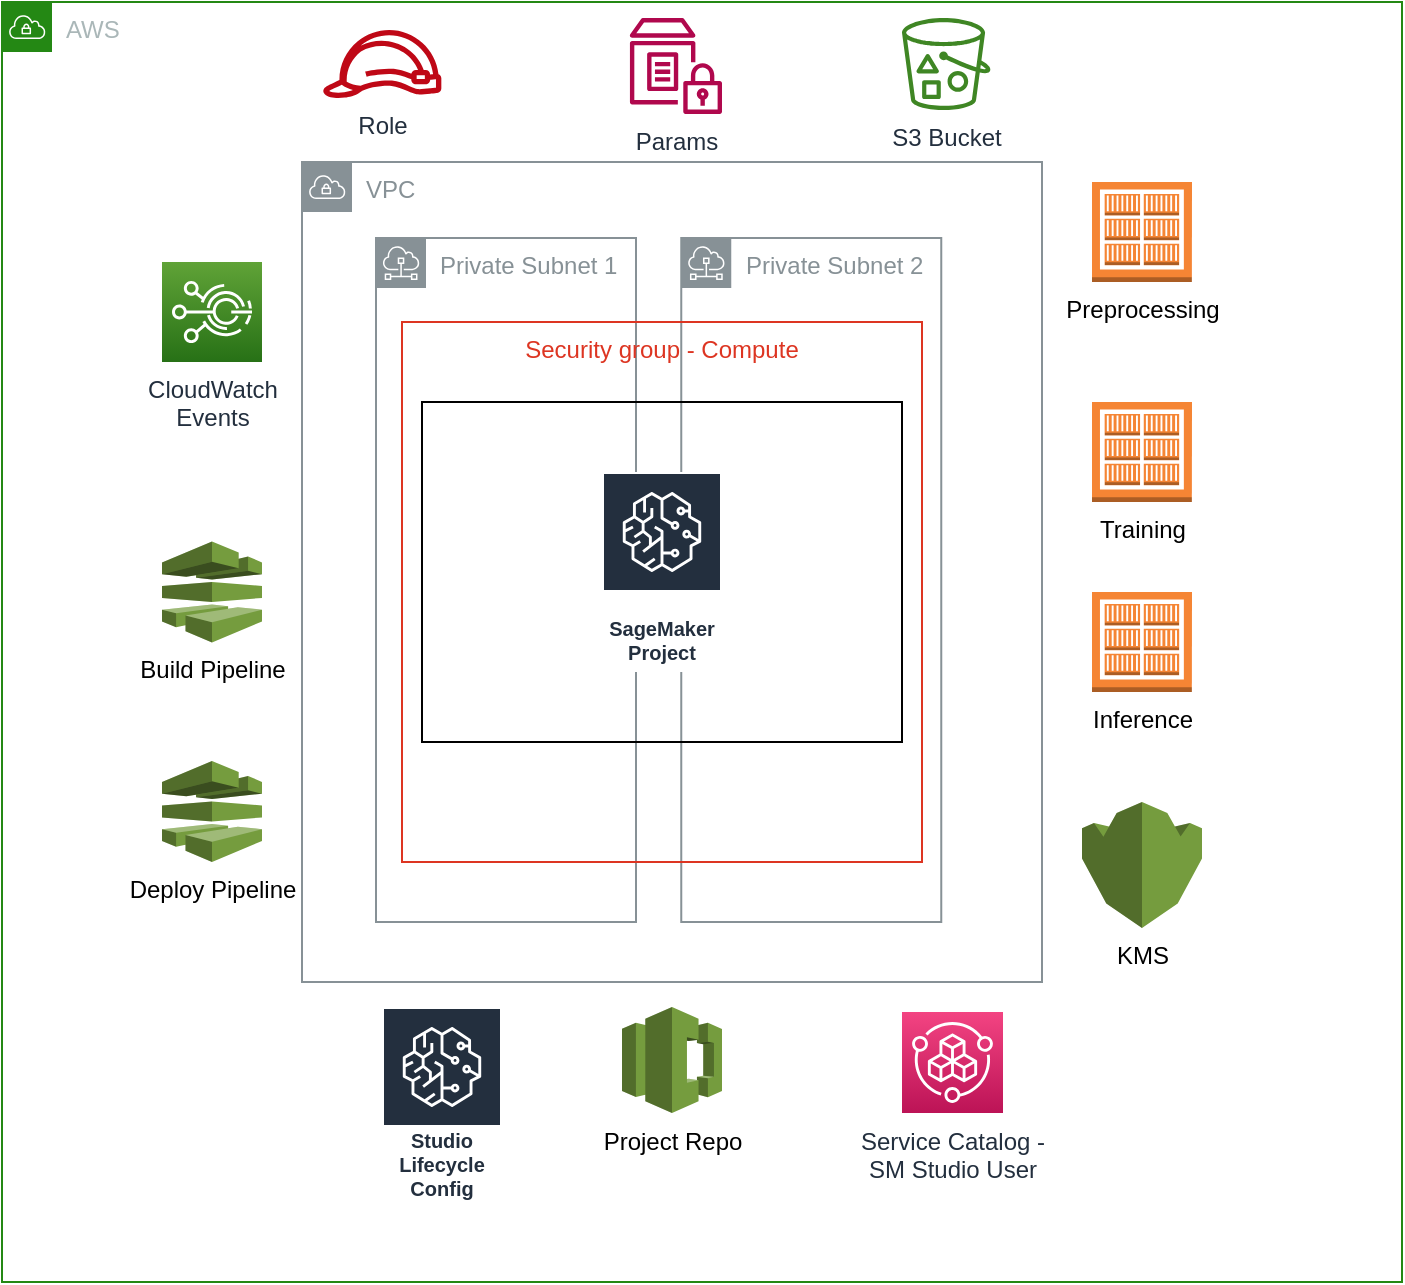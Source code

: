 <mxfile version="18.1.2" type="device"><diagram id="84pGDTa5IfHcKVX1Vs0G" name="Page-1"><mxGraphModel dx="1426" dy="794" grid="1" gridSize="10" guides="1" tooltips="1" connect="1" arrows="1" fold="1" page="1" pageScale="1" pageWidth="850" pageHeight="1100" math="0" shadow="0"><root><mxCell id="0"/><mxCell id="1" parent="0"/><mxCell id="NOCUlzXu_XHwneZKUxo2-30" value="Private Subnet 1" style="sketch=0;outlineConnect=0;gradientColor=none;html=1;whiteSpace=wrap;fontSize=12;fontStyle=0;shape=mxgraph.aws4.group;grIcon=mxgraph.aws4.group_subnet;strokeColor=#879196;fillColor=none;verticalAlign=top;align=left;spacingLeft=30;fontColor=#879196;dashed=0;" parent="1" vertex="1"><mxGeometry x="377" y="308" width="130" height="342" as="geometry"/></mxCell><mxCell id="NOCUlzXu_XHwneZKUxo2-31" value="Private Subnet 2" style="sketch=0;outlineConnect=0;gradientColor=none;html=1;whiteSpace=wrap;fontSize=12;fontStyle=0;shape=mxgraph.aws4.group;grIcon=mxgraph.aws4.group_subnet;strokeColor=#879196;fillColor=none;verticalAlign=top;align=left;spacingLeft=30;fontColor=#879196;dashed=0;" parent="1" vertex="1"><mxGeometry x="529.63" y="308" width="130" height="342" as="geometry"/></mxCell><mxCell id="NOCUlzXu_XHwneZKUxo2-1" value="VPC" style="sketch=0;outlineConnect=0;gradientColor=none;html=1;whiteSpace=wrap;fontSize=12;fontStyle=0;shape=mxgraph.aws4.group;grIcon=mxgraph.aws4.group_vpc;strokeColor=#879196;fillColor=none;verticalAlign=top;align=left;spacingLeft=30;fontColor=#879196;dashed=0;" parent="1" vertex="1"><mxGeometry x="340" y="270" width="370" height="410" as="geometry"/></mxCell><mxCell id="NOCUlzXu_XHwneZKUxo2-38" value="AWS" style="points=[[0,0],[0.25,0],[0.5,0],[0.75,0],[1,0],[1,0.25],[1,0.5],[1,0.75],[1,1],[0.75,1],[0.5,1],[0.25,1],[0,1],[0,0.75],[0,0.5],[0,0.25]];outlineConnect=0;gradientColor=none;html=1;whiteSpace=wrap;fontSize=12;fontStyle=0;container=1;pointerEvents=0;collapsible=0;recursiveResize=0;shape=mxgraph.aws4.group;grIcon=mxgraph.aws4.group_vpc;strokeColor=#248814;fillColor=none;verticalAlign=top;align=left;spacingLeft=30;fontColor=#AAB7B8;dashed=0;" parent="1" vertex="1"><mxGeometry x="190" y="190" width="700" height="640" as="geometry"/></mxCell><mxCell id="NOCUlzXu_XHwneZKUxo2-50" value="" style="rounded=0;whiteSpace=wrap;html=1;fillColor=none;" parent="NOCUlzXu_XHwneZKUxo2-38" vertex="1"><mxGeometry x="210" y="200" width="240" height="170" as="geometry"/></mxCell><mxCell id="NOCUlzXu_XHwneZKUxo2-45" value="Security group - Compute" style="fillColor=none;strokeColor=#DD3522;verticalAlign=top;fontStyle=0;fontColor=#DD3522;" parent="NOCUlzXu_XHwneZKUxo2-38" vertex="1"><mxGeometry x="200" y="160" width="260" height="270" as="geometry"/></mxCell><mxCell id="NOCUlzXu_XHwneZKUxo2-48" value="SageMaker&lt;br&gt;Project" style="sketch=0;outlineConnect=0;fontColor=#232F3E;gradientColor=none;strokeColor=#ffffff;fillColor=#232F3E;dashed=0;verticalLabelPosition=middle;verticalAlign=bottom;align=center;html=1;whiteSpace=wrap;fontSize=10;fontStyle=1;spacing=3;shape=mxgraph.aws4.productIcon;prIcon=mxgraph.aws4.sagemaker;" parent="NOCUlzXu_XHwneZKUxo2-38" vertex="1"><mxGeometry x="300" y="235" width="60" height="100" as="geometry"/></mxCell><mxCell id="VCbcamqPGifBVtZZfHtI-1" value="Role" style="sketch=0;outlineConnect=0;fontColor=#232F3E;gradientColor=none;fillColor=#BF0816;strokeColor=none;dashed=0;verticalLabelPosition=bottom;verticalAlign=top;align=center;html=1;fontSize=12;fontStyle=0;aspect=fixed;pointerEvents=1;shape=mxgraph.aws4.role;" vertex="1" parent="NOCUlzXu_XHwneZKUxo2-38"><mxGeometry x="160" y="14" width="60.27" height="34" as="geometry"/></mxCell><mxCell id="VCbcamqPGifBVtZZfHtI-2" value="S3 Bucket" style="sketch=0;outlineConnect=0;fontColor=#232F3E;gradientColor=none;fillColor=#3F8624;strokeColor=none;dashed=0;verticalLabelPosition=bottom;verticalAlign=top;align=center;html=1;fontSize=12;fontStyle=0;aspect=fixed;pointerEvents=1;shape=mxgraph.aws4.bucket_with_objects;" vertex="1" parent="NOCUlzXu_XHwneZKUxo2-38"><mxGeometry x="450" y="8" width="44.23" height="46" as="geometry"/></mxCell><mxCell id="VCbcamqPGifBVtZZfHtI-7" value="Preprocessing" style="outlineConnect=0;dashed=0;verticalLabelPosition=bottom;verticalAlign=top;align=center;html=1;shape=mxgraph.aws3.ecr_registry;fillColor=#F58534;gradientColor=none;" vertex="1" parent="NOCUlzXu_XHwneZKUxo2-38"><mxGeometry x="545" y="90" width="50" height="50" as="geometry"/></mxCell><mxCell id="VCbcamqPGifBVtZZfHtI-6" value="Training" style="outlineConnect=0;dashed=0;verticalLabelPosition=bottom;verticalAlign=top;align=center;html=1;shape=mxgraph.aws3.ecr_registry;fillColor=#F58534;gradientColor=none;" vertex="1" parent="NOCUlzXu_XHwneZKUxo2-38"><mxGeometry x="545" y="200" width="50" height="50" as="geometry"/></mxCell><mxCell id="VCbcamqPGifBVtZZfHtI-5" value="Inference" style="outlineConnect=0;dashed=0;verticalLabelPosition=bottom;verticalAlign=top;align=center;html=1;shape=mxgraph.aws3.ecr_registry;fillColor=#F58534;gradientColor=none;" vertex="1" parent="NOCUlzXu_XHwneZKUxo2-38"><mxGeometry x="545" y="295" width="50" height="50" as="geometry"/></mxCell><mxCell id="VCbcamqPGifBVtZZfHtI-3" value="KMS" style="outlineConnect=0;dashed=0;verticalLabelPosition=bottom;verticalAlign=top;align=center;html=1;shape=mxgraph.aws3.kms;fillColor=#759C3E;gradientColor=none;" vertex="1" parent="NOCUlzXu_XHwneZKUxo2-38"><mxGeometry x="540" y="400" width="60" height="63" as="geometry"/></mxCell><mxCell id="VCbcamqPGifBVtZZfHtI-4" value="Params" style="sketch=0;outlineConnect=0;fontColor=#232F3E;gradientColor=none;fillColor=#B0084D;strokeColor=none;dashed=0;verticalLabelPosition=bottom;verticalAlign=top;align=center;html=1;fontSize=12;fontStyle=0;aspect=fixed;pointerEvents=1;shape=mxgraph.aws4.parameter_store;" vertex="1" parent="NOCUlzXu_XHwneZKUxo2-38"><mxGeometry x="313.85" y="8" width="46.15" height="48" as="geometry"/></mxCell><mxCell id="VCbcamqPGifBVtZZfHtI-12" value="Project Repo" style="outlineConnect=0;dashed=0;verticalLabelPosition=bottom;verticalAlign=top;align=center;html=1;shape=mxgraph.aws3.codecommit;fillColor=#759C3E;gradientColor=none;" vertex="1" parent="NOCUlzXu_XHwneZKUxo2-38"><mxGeometry x="310" y="502.5" width="50" height="53" as="geometry"/></mxCell><mxCell id="VCbcamqPGifBVtZZfHtI-13" value="Service Catalog -&lt;br&gt;SM Studio User" style="sketch=0;points=[[0,0,0],[0.25,0,0],[0.5,0,0],[0.75,0,0],[1,0,0],[0,1,0],[0.25,1,0],[0.5,1,0],[0.75,1,0],[1,1,0],[0,0.25,0],[0,0.5,0],[0,0.75,0],[1,0.25,0],[1,0.5,0],[1,0.75,0]];points=[[0,0,0],[0.25,0,0],[0.5,0,0],[0.75,0,0],[1,0,0],[0,1,0],[0.25,1,0],[0.5,1,0],[0.75,1,0],[1,1,0],[0,0.25,0],[0,0.5,0],[0,0.75,0],[1,0.25,0],[1,0.5,0],[1,0.75,0]];outlineConnect=0;fontColor=#232F3E;gradientColor=#F34482;gradientDirection=north;fillColor=#BC1356;strokeColor=#ffffff;dashed=0;verticalLabelPosition=bottom;verticalAlign=top;align=center;html=1;fontSize=12;fontStyle=0;aspect=fixed;shape=mxgraph.aws4.resourceIcon;resIcon=mxgraph.aws4.service_catalog;" vertex="1" parent="NOCUlzXu_XHwneZKUxo2-38"><mxGeometry x="450" y="505" width="50.5" height="50.5" as="geometry"/></mxCell><mxCell id="VCbcamqPGifBVtZZfHtI-11" value="CloudWatch&lt;br&gt;Events" style="sketch=0;points=[[0,0,0],[0.25,0,0],[0.5,0,0],[0.75,0,0],[1,0,0],[0,1,0],[0.25,1,0],[0.5,1,0],[0.75,1,0],[1,1,0],[0,0.25,0],[0,0.5,0],[0,0.75,0],[1,0.25,0],[1,0.5,0],[1,0.75,0]];outlineConnect=0;fontColor=#232F3E;gradientColor=#60A337;gradientDirection=north;fillColor=#277116;strokeColor=#ffffff;dashed=0;verticalLabelPosition=bottom;verticalAlign=top;align=center;html=1;fontSize=12;fontStyle=0;aspect=fixed;shape=mxgraph.aws4.resourceIcon;resIcon=mxgraph.aws4.iot_events;" vertex="1" parent="NOCUlzXu_XHwneZKUxo2-38"><mxGeometry x="80" y="130" width="50" height="50" as="geometry"/></mxCell><mxCell id="VCbcamqPGifBVtZZfHtI-8" value="Studio Lifecycle Config" style="sketch=0;outlineConnect=0;fontColor=#232F3E;gradientColor=none;strokeColor=#ffffff;fillColor=#232F3E;dashed=0;verticalLabelPosition=middle;verticalAlign=bottom;align=center;html=1;whiteSpace=wrap;fontSize=10;fontStyle=1;spacing=3;shape=mxgraph.aws4.productIcon;prIcon=mxgraph.aws4.sagemaker;" vertex="1" parent="NOCUlzXu_XHwneZKUxo2-38"><mxGeometry x="190" y="502.5" width="60" height="100" as="geometry"/></mxCell><mxCell id="VCbcamqPGifBVtZZfHtI-9" value="Build Pipeline" style="outlineConnect=0;dashed=0;verticalLabelPosition=bottom;verticalAlign=top;align=center;html=1;shape=mxgraph.aws3.codepipeline;fillColor=#759C3E;gradientColor=none;" vertex="1" parent="NOCUlzXu_XHwneZKUxo2-38"><mxGeometry x="80" y="269.75" width="50" height="50.5" as="geometry"/></mxCell><mxCell id="VCbcamqPGifBVtZZfHtI-10" value="Deploy Pipeline" style="outlineConnect=0;dashed=0;verticalLabelPosition=bottom;verticalAlign=top;align=center;html=1;shape=mxgraph.aws3.codepipeline;fillColor=#759C3E;gradientColor=none;" vertex="1" parent="NOCUlzXu_XHwneZKUxo2-38"><mxGeometry x="80" y="379.5" width="50" height="50.5" as="geometry"/></mxCell></root></mxGraphModel></diagram></mxfile>